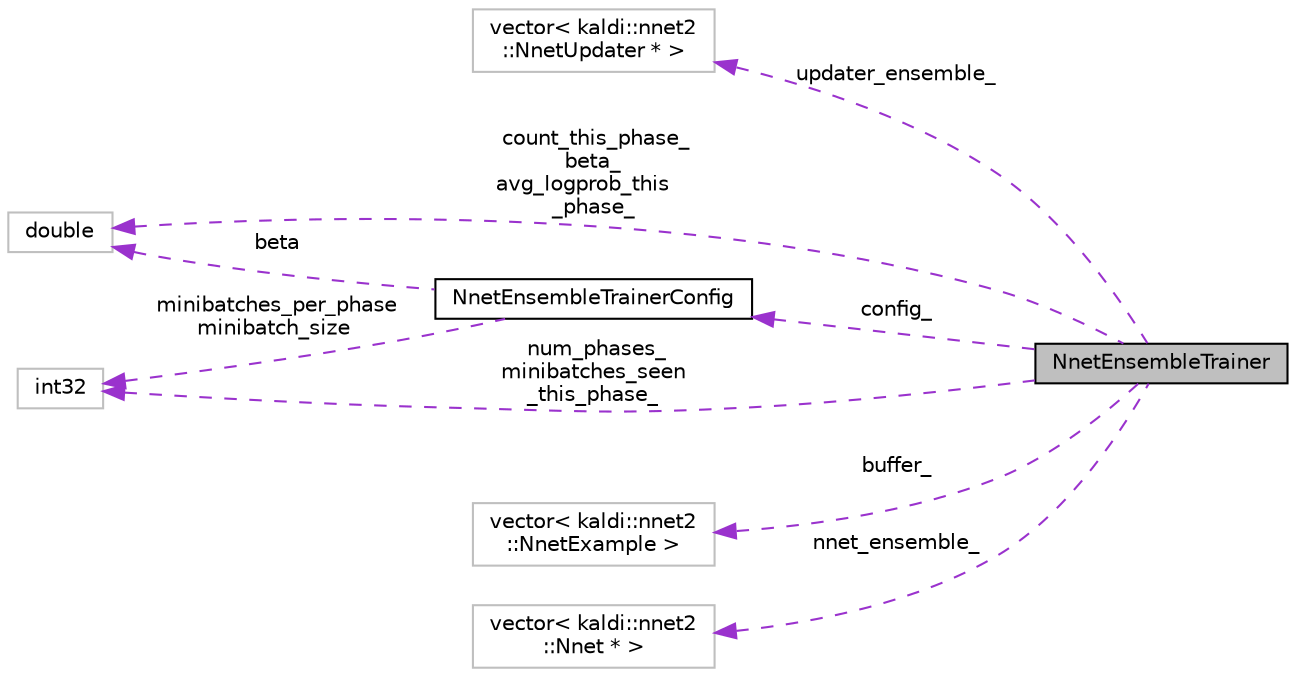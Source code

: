 digraph "NnetEnsembleTrainer"
{
  edge [fontname="Helvetica",fontsize="10",labelfontname="Helvetica",labelfontsize="10"];
  node [fontname="Helvetica",fontsize="10",shape=record];
  rankdir="LR";
  Node1 [label="NnetEnsembleTrainer",height=0.2,width=0.4,color="black", fillcolor="grey75", style="filled", fontcolor="black"];
  Node2 -> Node1 [dir="back",color="darkorchid3",fontsize="10",style="dashed",label=" updater_ensemble_" ,fontname="Helvetica"];
  Node2 [label="vector\< kaldi::nnet2\l::NnetUpdater * \>",height=0.2,width=0.4,color="grey75", fillcolor="white", style="filled"];
  Node3 -> Node1 [dir="back",color="darkorchid3",fontsize="10",style="dashed",label=" count_this_phase_\nbeta_\navg_logprob_this\l_phase_" ,fontname="Helvetica"];
  Node3 [label="double",height=0.2,width=0.4,color="grey75", fillcolor="white", style="filled"];
  Node4 -> Node1 [dir="back",color="darkorchid3",fontsize="10",style="dashed",label=" buffer_" ,fontname="Helvetica"];
  Node4 [label="vector\< kaldi::nnet2\l::NnetExample \>",height=0.2,width=0.4,color="grey75", fillcolor="white", style="filled"];
  Node5 -> Node1 [dir="back",color="darkorchid3",fontsize="10",style="dashed",label=" config_" ,fontname="Helvetica"];
  Node5 [label="NnetEnsembleTrainerConfig",height=0.2,width=0.4,color="black", fillcolor="white", style="filled",URL="$structkaldi_1_1nnet2_1_1NnetEnsembleTrainerConfig.html"];
  Node3 -> Node5 [dir="back",color="darkorchid3",fontsize="10",style="dashed",label=" beta" ,fontname="Helvetica"];
  Node6 -> Node5 [dir="back",color="darkorchid3",fontsize="10",style="dashed",label=" minibatches_per_phase\nminibatch_size" ,fontname="Helvetica"];
  Node6 [label="int32",height=0.2,width=0.4,color="grey75", fillcolor="white", style="filled"];
  Node6 -> Node1 [dir="back",color="darkorchid3",fontsize="10",style="dashed",label=" num_phases_\nminibatches_seen\l_this_phase_" ,fontname="Helvetica"];
  Node7 -> Node1 [dir="back",color="darkorchid3",fontsize="10",style="dashed",label=" nnet_ensemble_" ,fontname="Helvetica"];
  Node7 [label="vector\< kaldi::nnet2\l::Nnet * \>",height=0.2,width=0.4,color="grey75", fillcolor="white", style="filled"];
}

